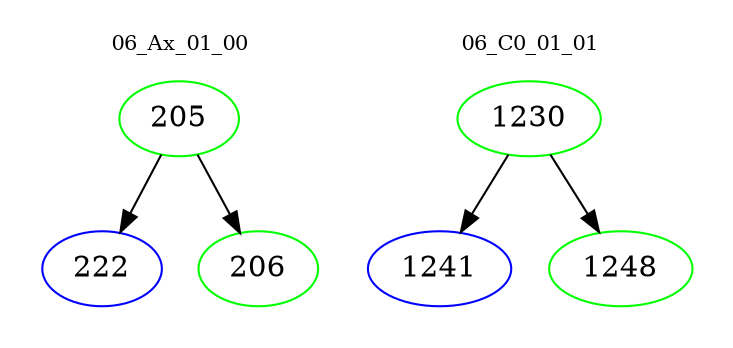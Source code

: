 digraph{
subgraph cluster_0 {
color = white
label = "06_Ax_01_00";
fontsize=10;
T0_205 [label="205", color="green"]
T0_205 -> T0_222 [color="black"]
T0_222 [label="222", color="blue"]
T0_205 -> T0_206 [color="black"]
T0_206 [label="206", color="green"]
}
subgraph cluster_1 {
color = white
label = "06_C0_01_01";
fontsize=10;
T1_1230 [label="1230", color="green"]
T1_1230 -> T1_1241 [color="black"]
T1_1241 [label="1241", color="blue"]
T1_1230 -> T1_1248 [color="black"]
T1_1248 [label="1248", color="green"]
}
}
